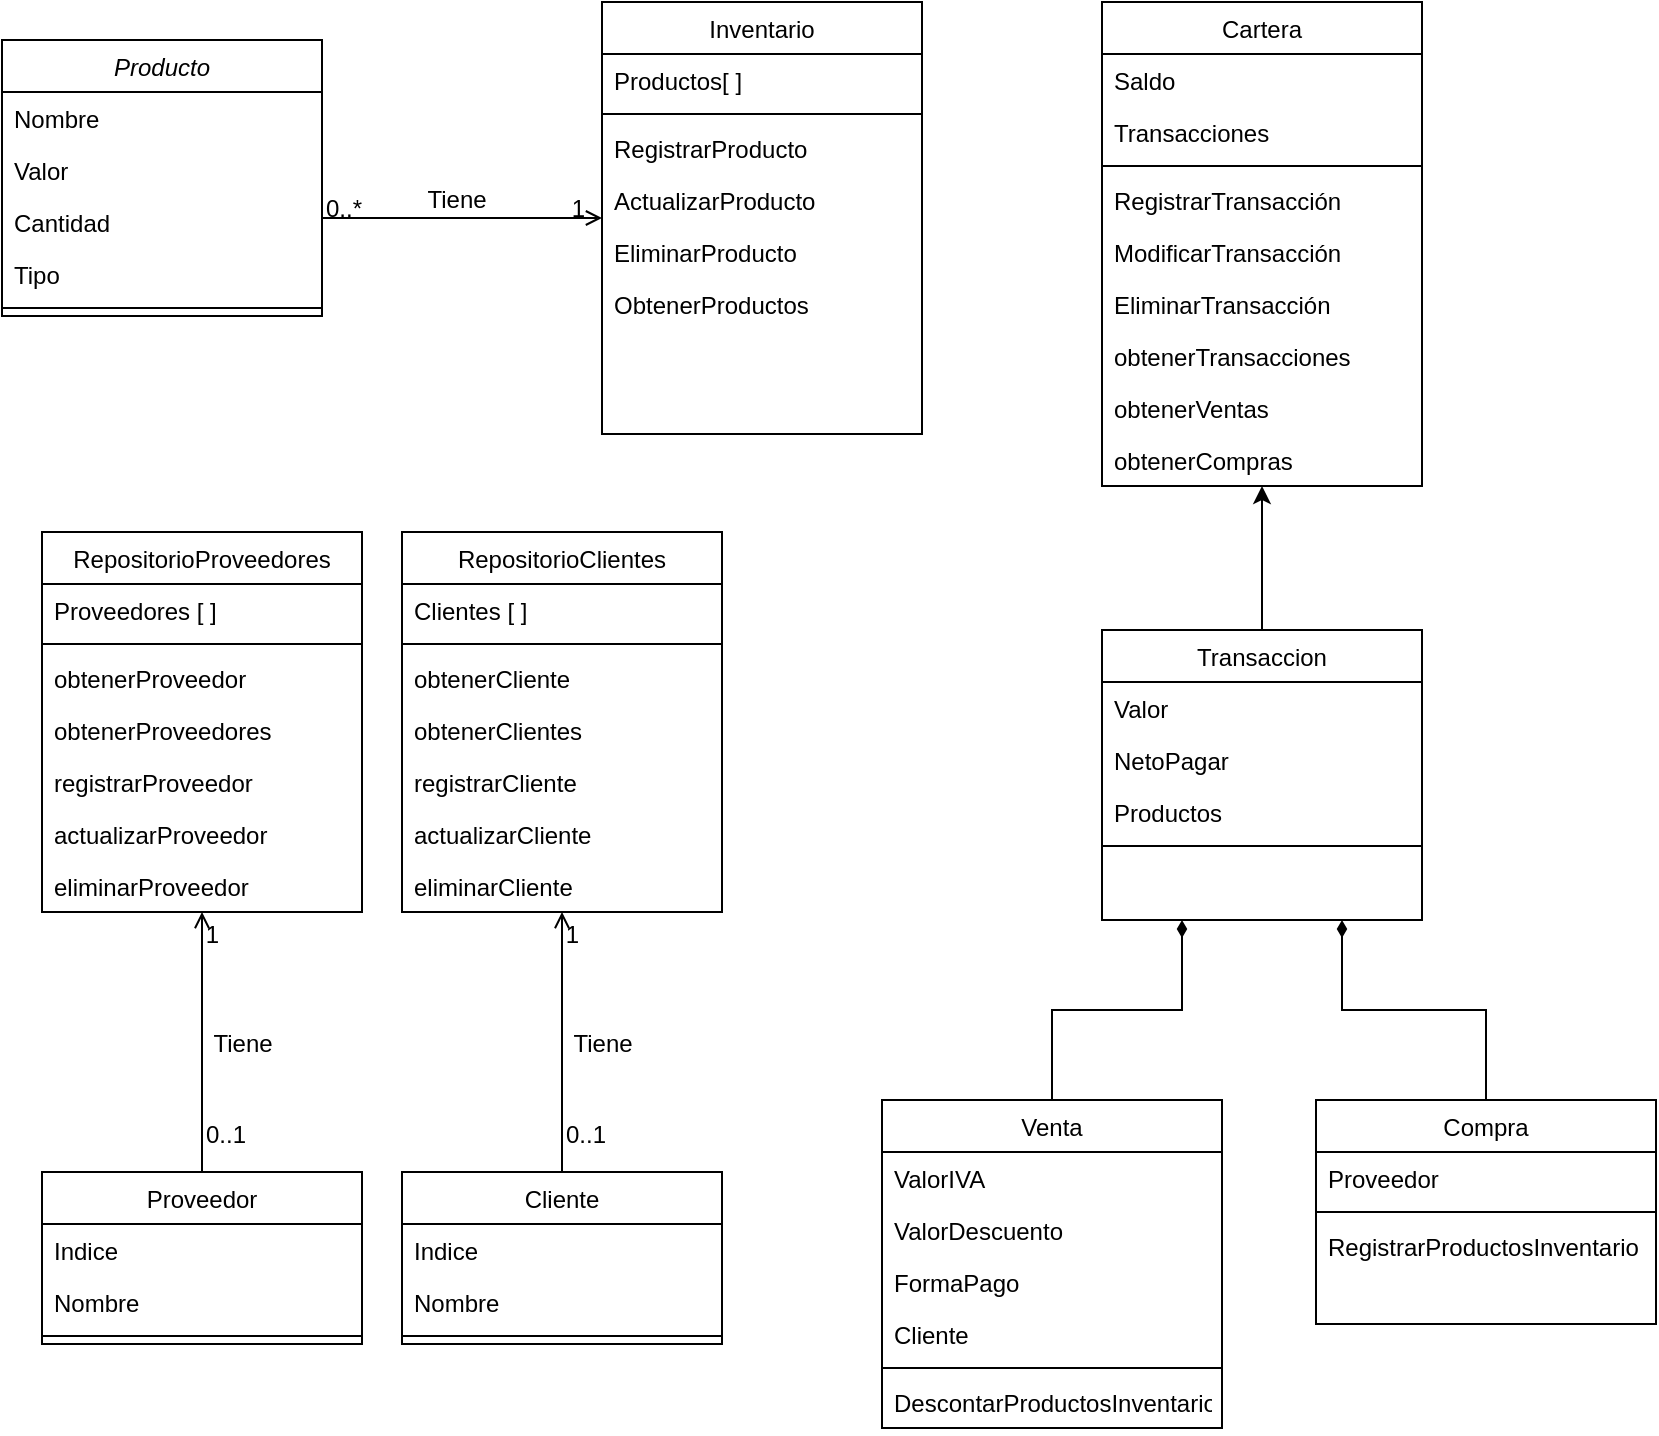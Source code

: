 <mxfile version="16.1.2" type="device"><diagram id="C5RBs43oDa-KdzZeNtuy" name="Page-1"><mxGraphModel dx="755" dy="472" grid="1" gridSize="10" guides="1" tooltips="1" connect="1" arrows="1" fold="1" page="1" pageScale="1" pageWidth="827" pageHeight="1169" math="0" shadow="0"><root><mxCell id="WIyWlLk6GJQsqaUBKTNV-0"/><mxCell id="WIyWlLk6GJQsqaUBKTNV-1" parent="WIyWlLk6GJQsqaUBKTNV-0"/><mxCell id="zkfFHV4jXpPFQw0GAbJ--0" value="Producto" style="swimlane;fontStyle=2;align=center;verticalAlign=top;childLayout=stackLayout;horizontal=1;startSize=26;horizontalStack=0;resizeParent=1;resizeLast=0;collapsible=1;marginBottom=0;rounded=0;shadow=0;strokeWidth=1;" parent="WIyWlLk6GJQsqaUBKTNV-1" vertex="1"><mxGeometry x="170" y="100" width="160" height="138" as="geometry"><mxRectangle x="230" y="140" width="160" height="26" as="alternateBounds"/></mxGeometry></mxCell><mxCell id="zkfFHV4jXpPFQw0GAbJ--1" value="Nombre" style="text;align=left;verticalAlign=top;spacingLeft=4;spacingRight=4;overflow=hidden;rotatable=0;points=[[0,0.5],[1,0.5]];portConstraint=eastwest;" parent="zkfFHV4jXpPFQw0GAbJ--0" vertex="1"><mxGeometry y="26" width="160" height="26" as="geometry"/></mxCell><mxCell id="zkfFHV4jXpPFQw0GAbJ--3" value="Valor" style="text;align=left;verticalAlign=top;spacingLeft=4;spacingRight=4;overflow=hidden;rotatable=0;points=[[0,0.5],[1,0.5]];portConstraint=eastwest;rounded=0;shadow=0;html=0;" parent="zkfFHV4jXpPFQw0GAbJ--0" vertex="1"><mxGeometry y="52" width="160" height="26" as="geometry"/></mxCell><mxCell id="tbKcOb8n7fIVk6nqq2UU-67" value="Cantidad" style="text;align=left;verticalAlign=top;spacingLeft=4;spacingRight=4;overflow=hidden;rotatable=0;points=[[0,0.5],[1,0.5]];portConstraint=eastwest;rounded=0;shadow=0;html=0;" vertex="1" parent="zkfFHV4jXpPFQw0GAbJ--0"><mxGeometry y="78" width="160" height="26" as="geometry"/></mxCell><mxCell id="tbKcOb8n7fIVk6nqq2UU-95" value="Tipo" style="text;align=left;verticalAlign=top;spacingLeft=4;spacingRight=4;overflow=hidden;rotatable=0;points=[[0,0.5],[1,0.5]];portConstraint=eastwest;rounded=0;shadow=0;html=0;" vertex="1" parent="zkfFHV4jXpPFQw0GAbJ--0"><mxGeometry y="104" width="160" height="26" as="geometry"/></mxCell><mxCell id="zkfFHV4jXpPFQw0GAbJ--4" value="" style="line;html=1;strokeWidth=1;align=left;verticalAlign=middle;spacingTop=-1;spacingLeft=3;spacingRight=3;rotatable=0;labelPosition=right;points=[];portConstraint=eastwest;" parent="zkfFHV4jXpPFQw0GAbJ--0" vertex="1"><mxGeometry y="130" width="160" height="8" as="geometry"/></mxCell><mxCell id="zkfFHV4jXpPFQw0GAbJ--6" value="Proveedor" style="swimlane;fontStyle=0;align=center;verticalAlign=top;childLayout=stackLayout;horizontal=1;startSize=26;horizontalStack=0;resizeParent=1;resizeLast=0;collapsible=1;marginBottom=0;rounded=0;shadow=0;strokeWidth=1;" parent="WIyWlLk6GJQsqaUBKTNV-1" vertex="1"><mxGeometry x="190" y="666" width="160" height="86" as="geometry"><mxRectangle x="130" y="380" width="160" height="26" as="alternateBounds"/></mxGeometry></mxCell><mxCell id="tbKcOb8n7fIVk6nqq2UU-85" value="Indice" style="text;align=left;verticalAlign=top;spacingLeft=4;spacingRight=4;overflow=hidden;rotatable=0;points=[[0,0.5],[1,0.5]];portConstraint=eastwest;" vertex="1" parent="zkfFHV4jXpPFQw0GAbJ--6"><mxGeometry y="26" width="160" height="26" as="geometry"/></mxCell><mxCell id="zkfFHV4jXpPFQw0GAbJ--7" value="Nombre" style="text;align=left;verticalAlign=top;spacingLeft=4;spacingRight=4;overflow=hidden;rotatable=0;points=[[0,0.5],[1,0.5]];portConstraint=eastwest;" parent="zkfFHV4jXpPFQw0GAbJ--6" vertex="1"><mxGeometry y="52" width="160" height="26" as="geometry"/></mxCell><mxCell id="zkfFHV4jXpPFQw0GAbJ--9" value="" style="line;html=1;strokeWidth=1;align=left;verticalAlign=middle;spacingTop=-1;spacingLeft=3;spacingRight=3;rotatable=0;labelPosition=right;points=[];portConstraint=eastwest;" parent="zkfFHV4jXpPFQw0GAbJ--6" vertex="1"><mxGeometry y="78" width="160" height="8" as="geometry"/></mxCell><mxCell id="zkfFHV4jXpPFQw0GAbJ--13" value="Cliente" style="swimlane;fontStyle=0;align=center;verticalAlign=top;childLayout=stackLayout;horizontal=1;startSize=26;horizontalStack=0;resizeParent=1;resizeLast=0;collapsible=1;marginBottom=0;rounded=0;shadow=0;strokeWidth=1;" parent="WIyWlLk6GJQsqaUBKTNV-1" vertex="1"><mxGeometry x="370" y="666" width="160" height="86" as="geometry"><mxRectangle x="340" y="380" width="170" height="26" as="alternateBounds"/></mxGeometry></mxCell><mxCell id="tbKcOb8n7fIVk6nqq2UU-86" value="Indice" style="text;align=left;verticalAlign=top;spacingLeft=4;spacingRight=4;overflow=hidden;rotatable=0;points=[[0,0.5],[1,0.5]];portConstraint=eastwest;" vertex="1" parent="zkfFHV4jXpPFQw0GAbJ--13"><mxGeometry y="26" width="160" height="26" as="geometry"/></mxCell><mxCell id="zkfFHV4jXpPFQw0GAbJ--14" value="Nombre" style="text;align=left;verticalAlign=top;spacingLeft=4;spacingRight=4;overflow=hidden;rotatable=0;points=[[0,0.5],[1,0.5]];portConstraint=eastwest;" parent="zkfFHV4jXpPFQw0GAbJ--13" vertex="1"><mxGeometry y="52" width="160" height="26" as="geometry"/></mxCell><mxCell id="zkfFHV4jXpPFQw0GAbJ--15" value="" style="line;html=1;strokeWidth=1;align=left;verticalAlign=middle;spacingTop=-1;spacingLeft=3;spacingRight=3;rotatable=0;labelPosition=right;points=[];portConstraint=eastwest;" parent="zkfFHV4jXpPFQw0GAbJ--13" vertex="1"><mxGeometry y="78" width="160" height="8" as="geometry"/></mxCell><mxCell id="zkfFHV4jXpPFQw0GAbJ--17" value="Inventario" style="swimlane;fontStyle=0;align=center;verticalAlign=top;childLayout=stackLayout;horizontal=1;startSize=26;horizontalStack=0;resizeParent=1;resizeLast=0;collapsible=1;marginBottom=0;rounded=0;shadow=0;strokeWidth=1;" parent="WIyWlLk6GJQsqaUBKTNV-1" vertex="1"><mxGeometry x="470" y="81" width="160" height="216" as="geometry"><mxRectangle x="520" y="81" width="160" height="26" as="alternateBounds"/></mxGeometry></mxCell><mxCell id="zkfFHV4jXpPFQw0GAbJ--18" value="Productos[ ]" style="text;align=left;verticalAlign=top;spacingLeft=4;spacingRight=4;overflow=hidden;rotatable=0;points=[[0,0.5],[1,0.5]];portConstraint=eastwest;" parent="zkfFHV4jXpPFQw0GAbJ--17" vertex="1"><mxGeometry y="26" width="160" height="26" as="geometry"/></mxCell><mxCell id="zkfFHV4jXpPFQw0GAbJ--23" value="" style="line;html=1;strokeWidth=1;align=left;verticalAlign=middle;spacingTop=-1;spacingLeft=3;spacingRight=3;rotatable=0;labelPosition=right;points=[];portConstraint=eastwest;" parent="zkfFHV4jXpPFQw0GAbJ--17" vertex="1"><mxGeometry y="52" width="160" height="8" as="geometry"/></mxCell><mxCell id="zkfFHV4jXpPFQw0GAbJ--24" value="RegistrarProducto" style="text;align=left;verticalAlign=top;spacingLeft=4;spacingRight=4;overflow=hidden;rotatable=0;points=[[0,0.5],[1,0.5]];portConstraint=eastwest;" parent="zkfFHV4jXpPFQw0GAbJ--17" vertex="1"><mxGeometry y="60" width="160" height="26" as="geometry"/></mxCell><mxCell id="zkfFHV4jXpPFQw0GAbJ--25" value="ActualizarProducto" style="text;align=left;verticalAlign=top;spacingLeft=4;spacingRight=4;overflow=hidden;rotatable=0;points=[[0,0.5],[1,0.5]];portConstraint=eastwest;" parent="zkfFHV4jXpPFQw0GAbJ--17" vertex="1"><mxGeometry y="86" width="160" height="26" as="geometry"/></mxCell><mxCell id="tbKcOb8n7fIVk6nqq2UU-0" value="EliminarProducto" style="text;align=left;verticalAlign=top;spacingLeft=4;spacingRight=4;overflow=hidden;rotatable=0;points=[[0,0.5],[1,0.5]];portConstraint=eastwest;" vertex="1" parent="zkfFHV4jXpPFQw0GAbJ--17"><mxGeometry y="112" width="160" height="26" as="geometry"/></mxCell><mxCell id="tbKcOb8n7fIVk6nqq2UU-58" value="ObtenerProductos" style="text;align=left;verticalAlign=top;spacingLeft=4;spacingRight=4;overflow=hidden;rotatable=0;points=[[0,0.5],[1,0.5]];portConstraint=eastwest;" vertex="1" parent="zkfFHV4jXpPFQw0GAbJ--17"><mxGeometry y="138" width="160" height="26" as="geometry"/></mxCell><mxCell id="zkfFHV4jXpPFQw0GAbJ--26" value="" style="endArrow=open;shadow=0;strokeWidth=1;rounded=0;endFill=1;edgeStyle=elbowEdgeStyle;elbow=vertical;entryX=0;entryY=0.5;entryDx=0;entryDy=0;" parent="WIyWlLk6GJQsqaUBKTNV-1" source="zkfFHV4jXpPFQw0GAbJ--0" target="zkfFHV4jXpPFQw0GAbJ--17" edge="1"><mxGeometry x="0.5" y="41" relative="1" as="geometry"><mxPoint x="380" y="192" as="sourcePoint"/><mxPoint x="430" y="180" as="targetPoint"/><mxPoint x="-40" y="32" as="offset"/></mxGeometry></mxCell><mxCell id="zkfFHV4jXpPFQw0GAbJ--27" value="0..*" style="resizable=0;align=left;verticalAlign=bottom;labelBackgroundColor=none;fontSize=12;" parent="zkfFHV4jXpPFQw0GAbJ--26" connectable="0" vertex="1"><mxGeometry x="-1" relative="1" as="geometry"><mxPoint y="4" as="offset"/></mxGeometry></mxCell><mxCell id="zkfFHV4jXpPFQw0GAbJ--28" value="1" style="resizable=0;align=right;verticalAlign=bottom;labelBackgroundColor=none;fontSize=12;" parent="zkfFHV4jXpPFQw0GAbJ--26" connectable="0" vertex="1"><mxGeometry x="1" relative="1" as="geometry"><mxPoint x="-7" y="4" as="offset"/></mxGeometry></mxCell><mxCell id="zkfFHV4jXpPFQw0GAbJ--29" value="Tiene" style="text;html=1;resizable=0;points=[];;align=center;verticalAlign=middle;labelBackgroundColor=none;rounded=0;shadow=0;strokeWidth=1;fontSize=12;" parent="zkfFHV4jXpPFQw0GAbJ--26" vertex="1" connectable="0"><mxGeometry x="0.5" y="49" relative="1" as="geometry"><mxPoint x="-38" y="40" as="offset"/></mxGeometry></mxCell><mxCell id="tbKcOb8n7fIVk6nqq2UU-2" value="Cartera" style="swimlane;fontStyle=0;align=center;verticalAlign=top;childLayout=stackLayout;horizontal=1;startSize=26;horizontalStack=0;resizeParent=1;resizeLast=0;collapsible=1;marginBottom=0;rounded=0;shadow=0;strokeWidth=1;" vertex="1" parent="WIyWlLk6GJQsqaUBKTNV-1"><mxGeometry x="720" y="81" width="160" height="242" as="geometry"><mxRectangle x="810" y="81" width="160" height="26" as="alternateBounds"/></mxGeometry></mxCell><mxCell id="tbKcOb8n7fIVk6nqq2UU-3" value="Saldo" style="text;align=left;verticalAlign=top;spacingLeft=4;spacingRight=4;overflow=hidden;rotatable=0;points=[[0,0.5],[1,0.5]];portConstraint=eastwest;" vertex="1" parent="tbKcOb8n7fIVk6nqq2UU-2"><mxGeometry y="26" width="160" height="26" as="geometry"/></mxCell><mxCell id="tbKcOb8n7fIVk6nqq2UU-33" value="Transacciones" style="text;align=left;verticalAlign=top;spacingLeft=4;spacingRight=4;overflow=hidden;rotatable=0;points=[[0,0.5],[1,0.5]];portConstraint=eastwest;" vertex="1" parent="tbKcOb8n7fIVk6nqq2UU-2"><mxGeometry y="52" width="160" height="26" as="geometry"/></mxCell><mxCell id="tbKcOb8n7fIVk6nqq2UU-4" value="" style="line;html=1;strokeWidth=1;align=left;verticalAlign=middle;spacingTop=-1;spacingLeft=3;spacingRight=3;rotatable=0;labelPosition=right;points=[];portConstraint=eastwest;" vertex="1" parent="tbKcOb8n7fIVk6nqq2UU-2"><mxGeometry y="78" width="160" height="8" as="geometry"/></mxCell><mxCell id="tbKcOb8n7fIVk6nqq2UU-5" value="RegistrarTransacción&#10;" style="text;align=left;verticalAlign=top;spacingLeft=4;spacingRight=4;overflow=hidden;rotatable=0;points=[[0,0.5],[1,0.5]];portConstraint=eastwest;" vertex="1" parent="tbKcOb8n7fIVk6nqq2UU-2"><mxGeometry y="86" width="160" height="26" as="geometry"/></mxCell><mxCell id="tbKcOb8n7fIVk6nqq2UU-6" value="ModificarTransacción" style="text;align=left;verticalAlign=top;spacingLeft=4;spacingRight=4;overflow=hidden;rotatable=0;points=[[0,0.5],[1,0.5]];portConstraint=eastwest;" vertex="1" parent="tbKcOb8n7fIVk6nqq2UU-2"><mxGeometry y="112" width="160" height="26" as="geometry"/></mxCell><mxCell id="tbKcOb8n7fIVk6nqq2UU-91" value="EliminarTransacción" style="text;align=left;verticalAlign=top;spacingLeft=4;spacingRight=4;overflow=hidden;rotatable=0;points=[[0,0.5],[1,0.5]];portConstraint=eastwest;" vertex="1" parent="tbKcOb8n7fIVk6nqq2UU-2"><mxGeometry y="138" width="160" height="26" as="geometry"/></mxCell><mxCell id="tbKcOb8n7fIVk6nqq2UU-92" value="obtenerTransacciones&#10;" style="text;align=left;verticalAlign=top;spacingLeft=4;spacingRight=4;overflow=hidden;rotatable=0;points=[[0,0.5],[1,0.5]];portConstraint=eastwest;" vertex="1" parent="tbKcOb8n7fIVk6nqq2UU-2"><mxGeometry y="164" width="160" height="26" as="geometry"/></mxCell><mxCell id="tbKcOb8n7fIVk6nqq2UU-93" value="obtenerVentas" style="text;align=left;verticalAlign=top;spacingLeft=4;spacingRight=4;overflow=hidden;rotatable=0;points=[[0,0.5],[1,0.5]];portConstraint=eastwest;" vertex="1" parent="tbKcOb8n7fIVk6nqq2UU-2"><mxGeometry y="190" width="160" height="26" as="geometry"/></mxCell><mxCell id="tbKcOb8n7fIVk6nqq2UU-94" value="obtenerCompras" style="text;align=left;verticalAlign=top;spacingLeft=4;spacingRight=4;overflow=hidden;rotatable=0;points=[[0,0.5],[1,0.5]];portConstraint=eastwest;" vertex="1" parent="tbKcOb8n7fIVk6nqq2UU-2"><mxGeometry y="216" width="160" height="26" as="geometry"/></mxCell><mxCell id="tbKcOb8n7fIVk6nqq2UU-53" style="edgeStyle=orthogonalEdgeStyle;rounded=0;orthogonalLoop=1;jettySize=auto;html=1;exitX=0.5;exitY=0;exitDx=0;exitDy=0;entryX=0.25;entryY=1;entryDx=0;entryDy=0;endArrow=diamondThin;endFill=1;" edge="1" parent="WIyWlLk6GJQsqaUBKTNV-1" source="tbKcOb8n7fIVk6nqq2UU-17" target="tbKcOb8n7fIVk6nqq2UU-44"><mxGeometry relative="1" as="geometry"><mxPoint x="690.0" y="682" as="sourcePoint"/></mxGeometry></mxCell><mxCell id="tbKcOb8n7fIVk6nqq2UU-17" value="Venta" style="swimlane;fontStyle=0;align=center;verticalAlign=top;childLayout=stackLayout;horizontal=1;startSize=26;horizontalStack=0;resizeParent=1;resizeLast=0;collapsible=1;marginBottom=0;rounded=0;shadow=0;strokeWidth=1;" vertex="1" parent="WIyWlLk6GJQsqaUBKTNV-1"><mxGeometry x="610" y="630" width="170" height="164" as="geometry"><mxRectangle x="340" y="380" width="170" height="26" as="alternateBounds"/></mxGeometry></mxCell><mxCell id="tbKcOb8n7fIVk6nqq2UU-31" value="ValorIVA" style="text;align=left;verticalAlign=top;spacingLeft=4;spacingRight=4;overflow=hidden;rotatable=0;points=[[0,0.5],[1,0.5]];portConstraint=eastwest;" vertex="1" parent="tbKcOb8n7fIVk6nqq2UU-17"><mxGeometry y="26" width="170" height="26" as="geometry"/></mxCell><mxCell id="tbKcOb8n7fIVk6nqq2UU-96" value="ValorDescuento" style="text;align=left;verticalAlign=top;spacingLeft=4;spacingRight=4;overflow=hidden;rotatable=0;points=[[0,0.5],[1,0.5]];portConstraint=eastwest;" vertex="1" parent="tbKcOb8n7fIVk6nqq2UU-17"><mxGeometry y="52" width="170" height="26" as="geometry"/></mxCell><mxCell id="tbKcOb8n7fIVk6nqq2UU-97" value="FormaPago" style="text;align=left;verticalAlign=top;spacingLeft=4;spacingRight=4;overflow=hidden;rotatable=0;points=[[0,0.5],[1,0.5]];portConstraint=eastwest;" vertex="1" parent="tbKcOb8n7fIVk6nqq2UU-17"><mxGeometry y="78" width="170" height="26" as="geometry"/></mxCell><mxCell id="tbKcOb8n7fIVk6nqq2UU-32" value="Cliente" style="text;align=left;verticalAlign=top;spacingLeft=4;spacingRight=4;overflow=hidden;rotatable=0;points=[[0,0.5],[1,0.5]];portConstraint=eastwest;" vertex="1" parent="tbKcOb8n7fIVk6nqq2UU-17"><mxGeometry y="104" width="170" height="26" as="geometry"/></mxCell><mxCell id="tbKcOb8n7fIVk6nqq2UU-19" value="" style="line;html=1;strokeWidth=1;align=left;verticalAlign=middle;spacingTop=-1;spacingLeft=3;spacingRight=3;rotatable=0;labelPosition=right;points=[];portConstraint=eastwest;" vertex="1" parent="tbKcOb8n7fIVk6nqq2UU-17"><mxGeometry y="130" width="170" height="8" as="geometry"/></mxCell><mxCell id="tbKcOb8n7fIVk6nqq2UU-101" value="DescontarProductosInventario" style="text;align=left;verticalAlign=top;spacingLeft=4;spacingRight=4;overflow=hidden;rotatable=0;points=[[0,0.5],[1,0.5]];portConstraint=eastwest;" vertex="1" parent="tbKcOb8n7fIVk6nqq2UU-17"><mxGeometry y="138" width="170" height="26" as="geometry"/></mxCell><mxCell id="tbKcOb8n7fIVk6nqq2UU-54" style="edgeStyle=orthogonalEdgeStyle;rounded=0;orthogonalLoop=1;jettySize=auto;html=1;exitX=0.5;exitY=0;exitDx=0;exitDy=0;entryX=0.75;entryY=1;entryDx=0;entryDy=0;endArrow=diamondThin;endFill=1;" edge="1" parent="WIyWlLk6GJQsqaUBKTNV-1" source="tbKcOb8n7fIVk6nqq2UU-35" target="tbKcOb8n7fIVk6nqq2UU-44"><mxGeometry relative="1" as="geometry"><mxPoint x="800" y="605" as="targetPoint"/></mxGeometry></mxCell><mxCell id="tbKcOb8n7fIVk6nqq2UU-35" value="Compra" style="swimlane;fontStyle=0;align=center;verticalAlign=top;childLayout=stackLayout;horizontal=1;startSize=26;horizontalStack=0;resizeParent=1;resizeLast=0;collapsible=1;marginBottom=0;rounded=0;shadow=0;strokeWidth=1;" vertex="1" parent="WIyWlLk6GJQsqaUBKTNV-1"><mxGeometry x="827" y="630" width="170" height="112" as="geometry"><mxRectangle x="340" y="380" width="170" height="26" as="alternateBounds"/></mxGeometry></mxCell><mxCell id="tbKcOb8n7fIVk6nqq2UU-40" value="Proveedor" style="text;align=left;verticalAlign=top;spacingLeft=4;spacingRight=4;overflow=hidden;rotatable=0;points=[[0,0.5],[1,0.5]];portConstraint=eastwest;" vertex="1" parent="tbKcOb8n7fIVk6nqq2UU-35"><mxGeometry y="26" width="170" height="26" as="geometry"/></mxCell><mxCell id="tbKcOb8n7fIVk6nqq2UU-43" value="" style="line;html=1;strokeWidth=1;align=left;verticalAlign=middle;spacingTop=-1;spacingLeft=3;spacingRight=3;rotatable=0;labelPosition=right;points=[];portConstraint=eastwest;" vertex="1" parent="tbKcOb8n7fIVk6nqq2UU-35"><mxGeometry y="52" width="170" height="8" as="geometry"/></mxCell><mxCell id="tbKcOb8n7fIVk6nqq2UU-100" value="RegistrarProductosInventario" style="text;align=left;verticalAlign=top;spacingLeft=4;spacingRight=4;overflow=hidden;rotatable=0;points=[[0,0.5],[1,0.5]];portConstraint=eastwest;" vertex="1" parent="tbKcOb8n7fIVk6nqq2UU-35"><mxGeometry y="60" width="170" height="26" as="geometry"/></mxCell><mxCell id="tbKcOb8n7fIVk6nqq2UU-69" style="edgeStyle=orthogonalEdgeStyle;rounded=0;orthogonalLoop=1;jettySize=auto;html=1;exitX=0.5;exitY=0;exitDx=0;exitDy=0;entryX=0.5;entryY=1;entryDx=0;entryDy=0;endArrow=classic;endFill=1;" edge="1" parent="WIyWlLk6GJQsqaUBKTNV-1" source="tbKcOb8n7fIVk6nqq2UU-44" target="tbKcOb8n7fIVk6nqq2UU-2"><mxGeometry relative="1" as="geometry"/></mxCell><mxCell id="tbKcOb8n7fIVk6nqq2UU-44" value="Transaccion" style="swimlane;fontStyle=0;align=center;verticalAlign=top;childLayout=stackLayout;horizontal=1;startSize=26;horizontalStack=0;resizeParent=1;resizeLast=0;collapsible=1;marginBottom=0;rounded=0;shadow=0;strokeWidth=1;" vertex="1" parent="WIyWlLk6GJQsqaUBKTNV-1"><mxGeometry x="720" y="395" width="160" height="145" as="geometry"><mxRectangle x="340" y="380" width="170" height="26" as="alternateBounds"/></mxGeometry></mxCell><mxCell id="tbKcOb8n7fIVk6nqq2UU-45" value="Valor" style="text;align=left;verticalAlign=top;spacingLeft=4;spacingRight=4;overflow=hidden;rotatable=0;points=[[0,0.5],[1,0.5]];portConstraint=eastwest;" vertex="1" parent="tbKcOb8n7fIVk6nqq2UU-44"><mxGeometry y="26" width="160" height="26" as="geometry"/></mxCell><mxCell id="tbKcOb8n7fIVk6nqq2UU-48" value="NetoPagar" style="text;align=left;verticalAlign=top;spacingLeft=4;spacingRight=4;overflow=hidden;rotatable=0;points=[[0,0.5],[1,0.5]];portConstraint=eastwest;" vertex="1" parent="tbKcOb8n7fIVk6nqq2UU-44"><mxGeometry y="52" width="160" height="26" as="geometry"/></mxCell><mxCell id="tbKcOb8n7fIVk6nqq2UU-49" value="Productos" style="text;align=left;verticalAlign=top;spacingLeft=4;spacingRight=4;overflow=hidden;rotatable=0;points=[[0,0.5],[1,0.5]];portConstraint=eastwest;" vertex="1" parent="tbKcOb8n7fIVk6nqq2UU-44"><mxGeometry y="78" width="160" height="26" as="geometry"/></mxCell><mxCell id="tbKcOb8n7fIVk6nqq2UU-52" value="" style="line;html=1;strokeWidth=1;align=left;verticalAlign=middle;spacingTop=-1;spacingLeft=3;spacingRight=3;rotatable=0;labelPosition=right;points=[];portConstraint=eastwest;" vertex="1" parent="tbKcOb8n7fIVk6nqq2UU-44"><mxGeometry y="104" width="160" height="8" as="geometry"/></mxCell><mxCell id="tbKcOb8n7fIVk6nqq2UU-61" value="RepositorioProveedores" style="swimlane;fontStyle=0;align=center;verticalAlign=top;childLayout=stackLayout;horizontal=1;startSize=26;horizontalStack=0;resizeParent=1;resizeLast=0;collapsible=1;marginBottom=0;rounded=0;shadow=0;strokeWidth=1;" vertex="1" parent="WIyWlLk6GJQsqaUBKTNV-1"><mxGeometry x="190" y="346" width="160" height="190" as="geometry"><mxRectangle x="340" y="380" width="170" height="26" as="alternateBounds"/></mxGeometry></mxCell><mxCell id="tbKcOb8n7fIVk6nqq2UU-62" value="Proveedores [ ]" style="text;align=left;verticalAlign=top;spacingLeft=4;spacingRight=4;overflow=hidden;rotatable=0;points=[[0,0.5],[1,0.5]];portConstraint=eastwest;" vertex="1" parent="tbKcOb8n7fIVk6nqq2UU-61"><mxGeometry y="26" width="160" height="26" as="geometry"/></mxCell><mxCell id="tbKcOb8n7fIVk6nqq2UU-63" value="" style="line;html=1;strokeWidth=1;align=left;verticalAlign=middle;spacingTop=-1;spacingLeft=3;spacingRight=3;rotatable=0;labelPosition=right;points=[];portConstraint=eastwest;" vertex="1" parent="tbKcOb8n7fIVk6nqq2UU-61"><mxGeometry y="52" width="160" height="8" as="geometry"/></mxCell><mxCell id="tbKcOb8n7fIVk6nqq2UU-88" value="obtenerProveedor" style="text;align=left;verticalAlign=top;spacingLeft=4;spacingRight=4;overflow=hidden;rotatable=0;points=[[0,0.5],[1,0.5]];portConstraint=eastwest;" vertex="1" parent="tbKcOb8n7fIVk6nqq2UU-61"><mxGeometry y="60" width="160" height="26" as="geometry"/></mxCell><mxCell id="tbKcOb8n7fIVk6nqq2UU-87" value="obtenerProveedores" style="text;align=left;verticalAlign=top;spacingLeft=4;spacingRight=4;overflow=hidden;rotatable=0;points=[[0,0.5],[1,0.5]];portConstraint=eastwest;" vertex="1" parent="tbKcOb8n7fIVk6nqq2UU-61"><mxGeometry y="86" width="160" height="26" as="geometry"/></mxCell><mxCell id="tbKcOb8n7fIVk6nqq2UU-79" value="registrarProveedor" style="text;align=left;verticalAlign=top;spacingLeft=4;spacingRight=4;overflow=hidden;rotatable=0;points=[[0,0.5],[1,0.5]];portConstraint=eastwest;" vertex="1" parent="tbKcOb8n7fIVk6nqq2UU-61"><mxGeometry y="112" width="160" height="26" as="geometry"/></mxCell><mxCell id="tbKcOb8n7fIVk6nqq2UU-80" value="actualizarProveedor" style="text;align=left;verticalAlign=top;spacingLeft=4;spacingRight=4;overflow=hidden;rotatable=0;points=[[0,0.5],[1,0.5]];portConstraint=eastwest;" vertex="1" parent="tbKcOb8n7fIVk6nqq2UU-61"><mxGeometry y="138" width="160" height="26" as="geometry"/></mxCell><mxCell id="tbKcOb8n7fIVk6nqq2UU-81" value="eliminarProveedor" style="text;align=left;verticalAlign=top;spacingLeft=4;spacingRight=4;overflow=hidden;rotatable=0;points=[[0,0.5],[1,0.5]];portConstraint=eastwest;" vertex="1" parent="tbKcOb8n7fIVk6nqq2UU-61"><mxGeometry y="164" width="160" height="26" as="geometry"/></mxCell><mxCell id="tbKcOb8n7fIVk6nqq2UU-64" value="RepositorioClientes" style="swimlane;fontStyle=0;align=center;verticalAlign=top;childLayout=stackLayout;horizontal=1;startSize=26;horizontalStack=0;resizeParent=1;resizeLast=0;collapsible=1;marginBottom=0;rounded=0;shadow=0;strokeWidth=1;" vertex="1" parent="WIyWlLk6GJQsqaUBKTNV-1"><mxGeometry x="370" y="346" width="160" height="190" as="geometry"><mxRectangle x="340" y="380" width="170" height="26" as="alternateBounds"/></mxGeometry></mxCell><mxCell id="tbKcOb8n7fIVk6nqq2UU-65" value="Clientes [ ]" style="text;align=left;verticalAlign=top;spacingLeft=4;spacingRight=4;overflow=hidden;rotatable=0;points=[[0,0.5],[1,0.5]];portConstraint=eastwest;" vertex="1" parent="tbKcOb8n7fIVk6nqq2UU-64"><mxGeometry y="26" width="160" height="26" as="geometry"/></mxCell><mxCell id="tbKcOb8n7fIVk6nqq2UU-66" value="" style="line;html=1;strokeWidth=1;align=left;verticalAlign=middle;spacingTop=-1;spacingLeft=3;spacingRight=3;rotatable=0;labelPosition=right;points=[];portConstraint=eastwest;" vertex="1" parent="tbKcOb8n7fIVk6nqq2UU-64"><mxGeometry y="52" width="160" height="8" as="geometry"/></mxCell><mxCell id="tbKcOb8n7fIVk6nqq2UU-78" value="obtenerCliente" style="text;align=left;verticalAlign=top;spacingLeft=4;spacingRight=4;overflow=hidden;rotatable=0;points=[[0,0.5],[1,0.5]];portConstraint=eastwest;" vertex="1" parent="tbKcOb8n7fIVk6nqq2UU-64"><mxGeometry y="60" width="160" height="26" as="geometry"/></mxCell><mxCell id="tbKcOb8n7fIVk6nqq2UU-89" value="obtenerClientes" style="text;align=left;verticalAlign=top;spacingLeft=4;spacingRight=4;overflow=hidden;rotatable=0;points=[[0,0.5],[1,0.5]];portConstraint=eastwest;" vertex="1" parent="tbKcOb8n7fIVk6nqq2UU-64"><mxGeometry y="86" width="160" height="26" as="geometry"/></mxCell><mxCell id="tbKcOb8n7fIVk6nqq2UU-90" value="registrarCliente" style="text;align=left;verticalAlign=top;spacingLeft=4;spacingRight=4;overflow=hidden;rotatable=0;points=[[0,0.5],[1,0.5]];portConstraint=eastwest;" vertex="1" parent="tbKcOb8n7fIVk6nqq2UU-64"><mxGeometry y="112" width="160" height="26" as="geometry"/></mxCell><mxCell id="tbKcOb8n7fIVk6nqq2UU-82" value="actualizarCliente" style="text;align=left;verticalAlign=top;spacingLeft=4;spacingRight=4;overflow=hidden;rotatable=0;points=[[0,0.5],[1,0.5]];portConstraint=eastwest;" vertex="1" parent="tbKcOb8n7fIVk6nqq2UU-64"><mxGeometry y="138" width="160" height="26" as="geometry"/></mxCell><mxCell id="tbKcOb8n7fIVk6nqq2UU-83" value="eliminarCliente" style="text;align=left;verticalAlign=top;spacingLeft=4;spacingRight=4;overflow=hidden;rotatable=0;points=[[0,0.5],[1,0.5]];portConstraint=eastwest;" vertex="1" parent="tbKcOb8n7fIVk6nqq2UU-64"><mxGeometry y="164" width="160" height="26" as="geometry"/></mxCell><mxCell id="tbKcOb8n7fIVk6nqq2UU-70" value="" style="endArrow=open;shadow=0;strokeWidth=1;rounded=0;endFill=1;edgeStyle=elbowEdgeStyle;elbow=vertical;entryX=0.5;entryY=1;entryDx=0;entryDy=0;exitX=0.5;exitY=0;exitDx=0;exitDy=0;" edge="1" parent="WIyWlLk6GJQsqaUBKTNV-1" source="zkfFHV4jXpPFQw0GAbJ--6" target="tbKcOb8n7fIVk6nqq2UU-61"><mxGeometry x="0.5" y="41" relative="1" as="geometry"><mxPoint x="230" y="476" as="sourcePoint"/><mxPoint x="370" y="476.5" as="targetPoint"/><mxPoint x="-40" y="32" as="offset"/></mxGeometry></mxCell><mxCell id="tbKcOb8n7fIVk6nqq2UU-71" value="0..1" style="resizable=0;align=left;verticalAlign=bottom;labelBackgroundColor=none;fontSize=12;" connectable="0" vertex="1" parent="tbKcOb8n7fIVk6nqq2UU-70"><mxGeometry x="-1" relative="1" as="geometry"><mxPoint y="-10" as="offset"/></mxGeometry></mxCell><mxCell id="tbKcOb8n7fIVk6nqq2UU-72" value="1" style="resizable=0;align=right;verticalAlign=bottom;labelBackgroundColor=none;fontSize=12;" connectable="0" vertex="1" parent="tbKcOb8n7fIVk6nqq2UU-70"><mxGeometry x="1" relative="1" as="geometry"><mxPoint x="10" y="20" as="offset"/></mxGeometry></mxCell><mxCell id="tbKcOb8n7fIVk6nqq2UU-73" value="Tiene" style="text;html=1;resizable=0;points=[];;align=center;verticalAlign=middle;labelBackgroundColor=none;rounded=0;shadow=0;strokeWidth=1;fontSize=12;" vertex="1" connectable="0" parent="tbKcOb8n7fIVk6nqq2UU-70"><mxGeometry x="0.5" y="49" relative="1" as="geometry"><mxPoint x="69" y="33" as="offset"/></mxGeometry></mxCell><mxCell id="tbKcOb8n7fIVk6nqq2UU-74" value="" style="endArrow=open;shadow=0;strokeWidth=1;rounded=0;endFill=1;edgeStyle=elbowEdgeStyle;elbow=vertical;entryX=0.5;entryY=1;entryDx=0;entryDy=0;exitX=0.5;exitY=0;exitDx=0;exitDy=0;" edge="1" parent="WIyWlLk6GJQsqaUBKTNV-1" source="zkfFHV4jXpPFQw0GAbJ--13" target="tbKcOb8n7fIVk6nqq2UU-64"><mxGeometry x="0.5" y="41" relative="1" as="geometry"><mxPoint x="430" y="576" as="sourcePoint"/><mxPoint x="430" y="426" as="targetPoint"/><mxPoint x="-40" y="32" as="offset"/></mxGeometry></mxCell><mxCell id="tbKcOb8n7fIVk6nqq2UU-75" value="0..1" style="resizable=0;align=left;verticalAlign=bottom;labelBackgroundColor=none;fontSize=12;" connectable="0" vertex="1" parent="tbKcOb8n7fIVk6nqq2UU-74"><mxGeometry x="-1" relative="1" as="geometry"><mxPoint y="-10" as="offset"/></mxGeometry></mxCell><mxCell id="tbKcOb8n7fIVk6nqq2UU-76" value="1" style="resizable=0;align=right;verticalAlign=bottom;labelBackgroundColor=none;fontSize=12;" connectable="0" vertex="1" parent="tbKcOb8n7fIVk6nqq2UU-74"><mxGeometry x="1" relative="1" as="geometry"><mxPoint x="10" y="20" as="offset"/></mxGeometry></mxCell><mxCell id="tbKcOb8n7fIVk6nqq2UU-77" value="Tiene" style="text;html=1;resizable=0;points=[];;align=center;verticalAlign=middle;labelBackgroundColor=none;rounded=0;shadow=0;strokeWidth=1;fontSize=12;" vertex="1" connectable="0" parent="tbKcOb8n7fIVk6nqq2UU-74"><mxGeometry x="0.5" y="49" relative="1" as="geometry"><mxPoint x="69" y="33" as="offset"/></mxGeometry></mxCell></root></mxGraphModel></diagram></mxfile>